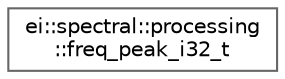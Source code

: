 digraph "Graphical Class Hierarchy"
{
 // LATEX_PDF_SIZE
  bgcolor="transparent";
  edge [fontname=Helvetica,fontsize=10,labelfontname=Helvetica,labelfontsize=10];
  node [fontname=Helvetica,fontsize=10,shape=box,height=0.2,width=0.4];
  rankdir="LR";
  Node0 [id="Node000000",label="ei::spectral::processing\l::freq_peak_i32_t",height=0.2,width=0.4,color="grey40", fillcolor="white", style="filled",URL="$structei_1_1spectral_1_1processing_1_1freq__peak__i32__t.html",tooltip=" "];
}
